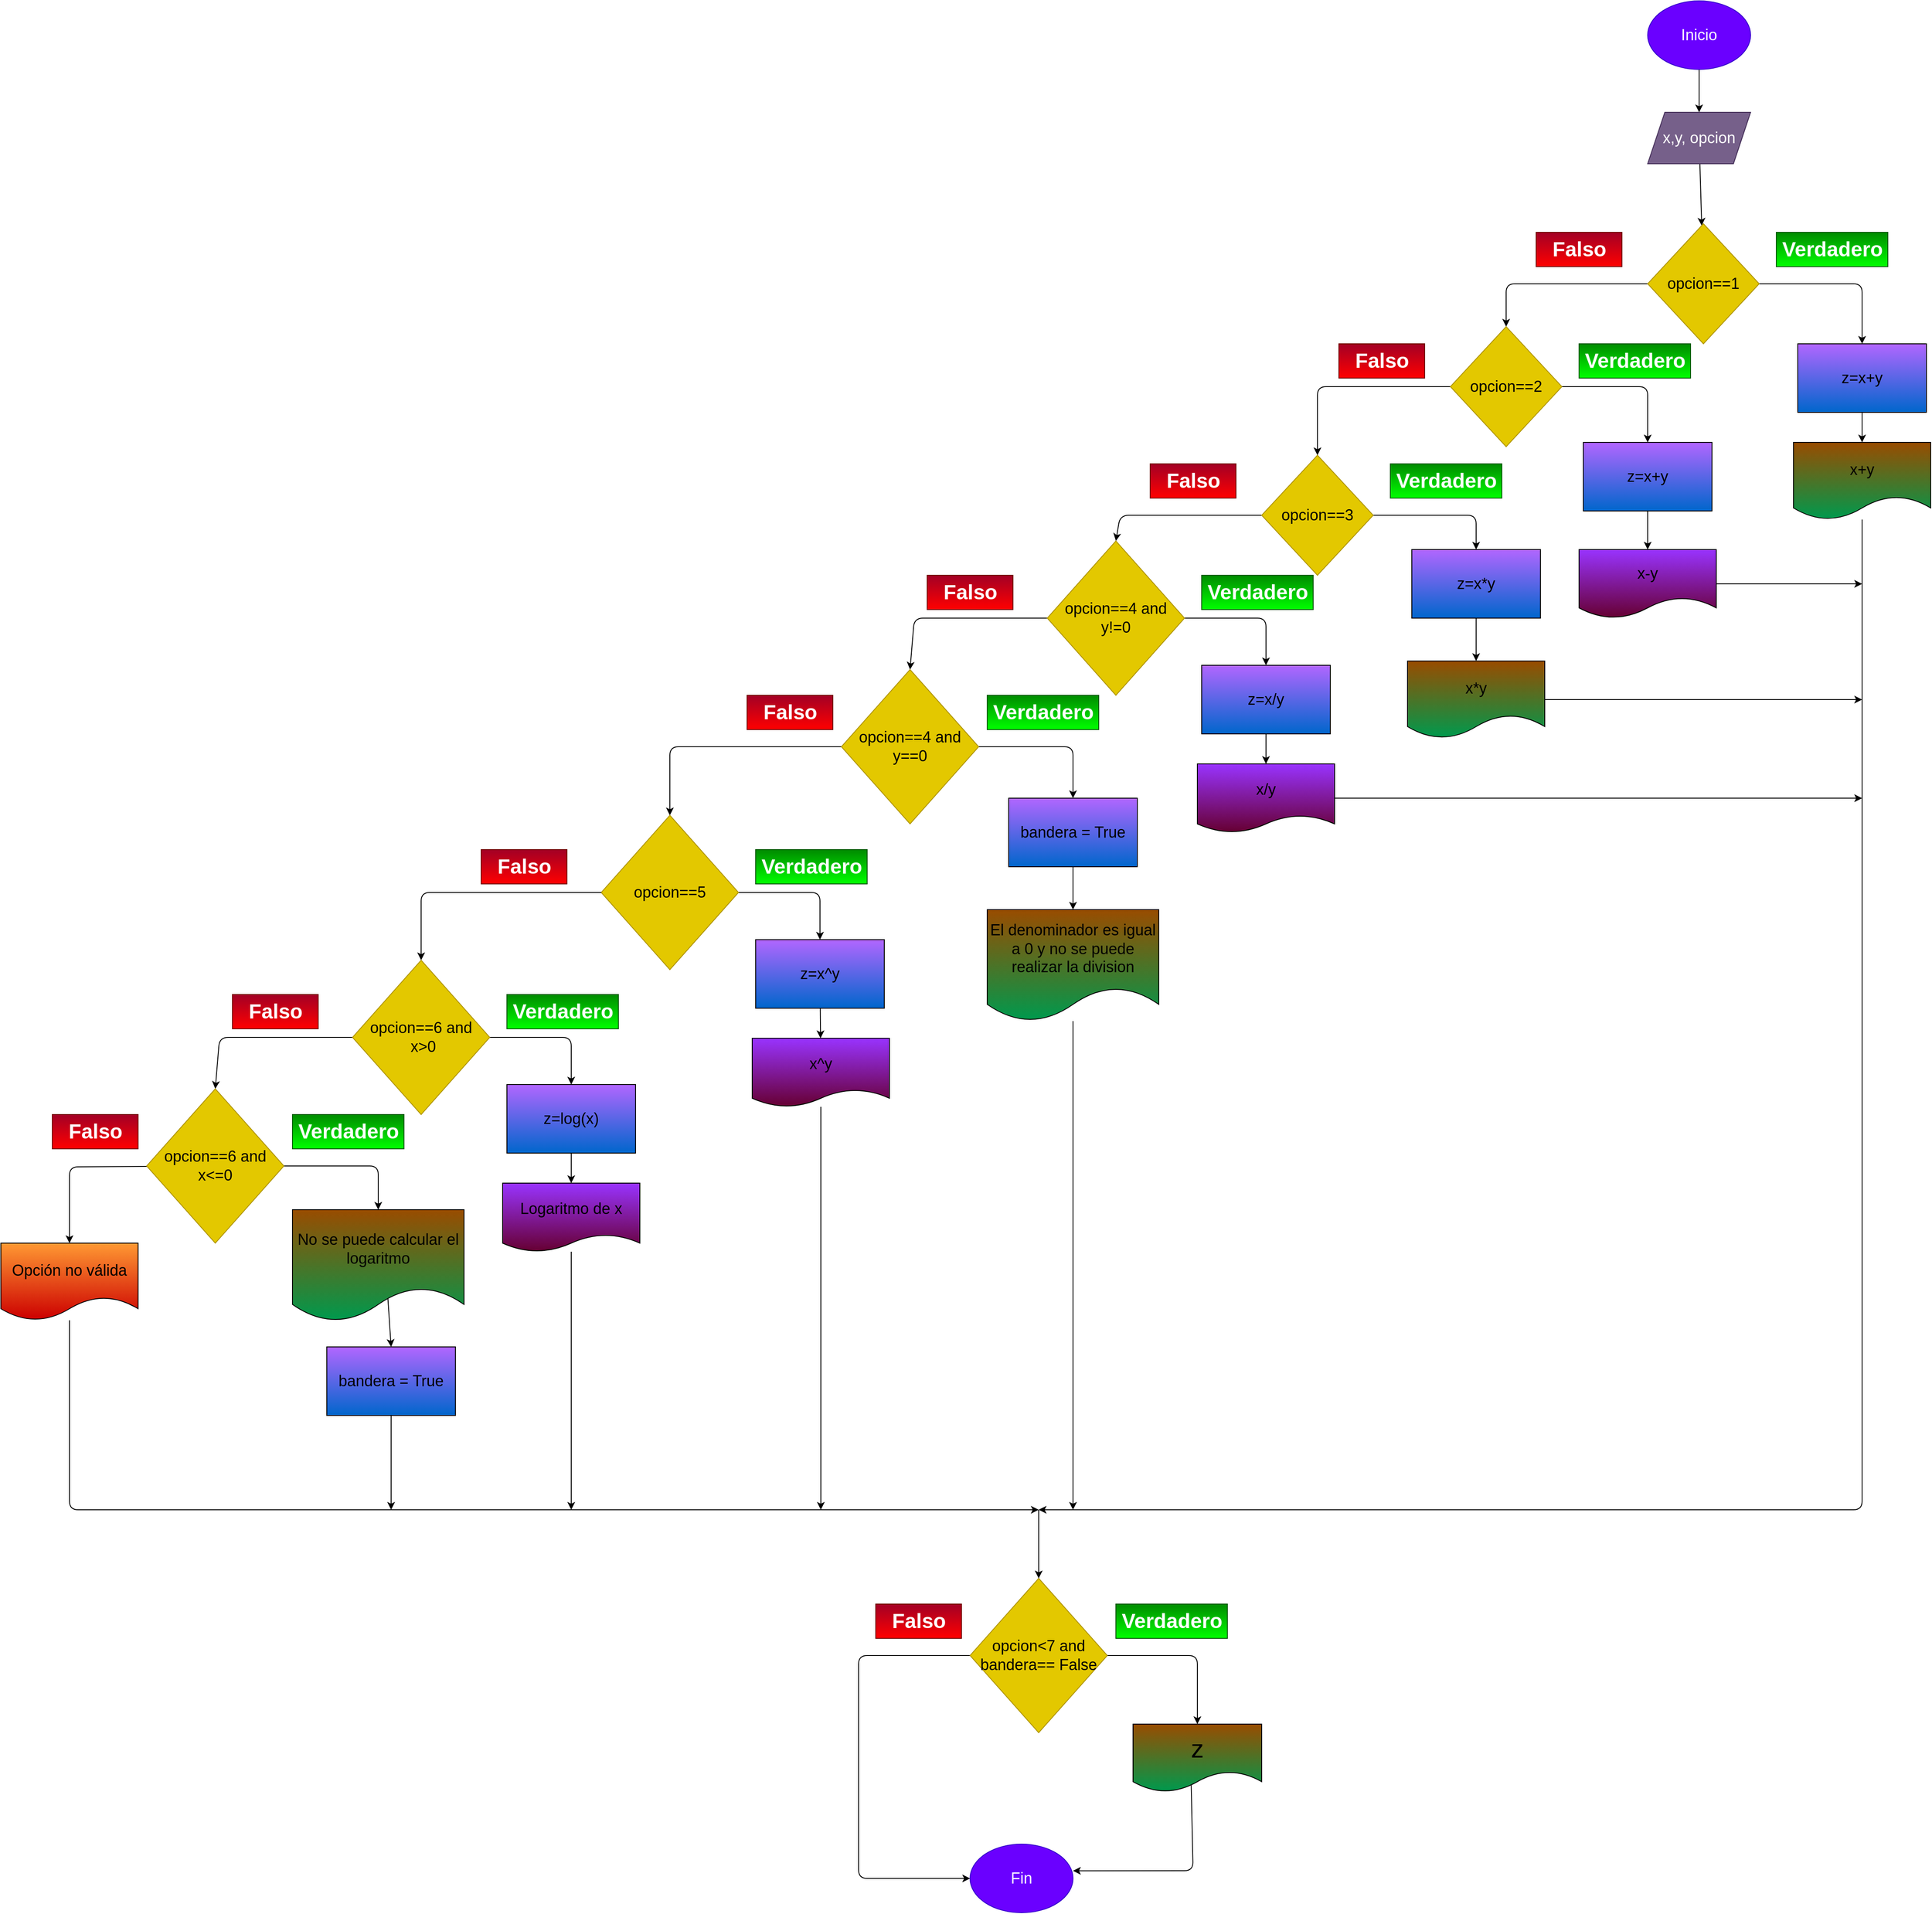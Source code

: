 <mxfile>
    <diagram id="pAi_KdXQo00Ve_mjZ8XZ" name="Página-1">
        <mxGraphModel dx="3285" dy="459" grid="1" gridSize="10" guides="1" tooltips="1" connect="1" arrows="1" fold="1" page="1" pageScale="1" pageWidth="827" pageHeight="1169" math="0" shadow="0">
            <root>
                <mxCell id="0"/>
                <mxCell id="1" parent="0"/>
                <mxCell id="4" value="" style="edgeStyle=none;html=1;fontSize=18;" parent="1" source="2" target="3" edge="1">
                    <mxGeometry relative="1" as="geometry"/>
                </mxCell>
                <mxCell id="2" value="&lt;font style=&quot;font-size: 18px&quot;&gt;Inicio&lt;/font&gt;" style="ellipse;whiteSpace=wrap;html=1;fillColor=#6a00ff;fontColor=#ffffff;strokeColor=#3700CC;" parent="1" vertex="1">
                    <mxGeometry x="250" y="80" width="120" height="80" as="geometry"/>
                </mxCell>
                <mxCell id="6" style="edgeStyle=none;html=1;fontSize=18;" parent="1" source="3" target="5" edge="1">
                    <mxGeometry relative="1" as="geometry"/>
                </mxCell>
                <mxCell id="3" value="&lt;font style=&quot;font-size: 18px&quot;&gt;x,y, opcion&lt;/font&gt;" style="shape=parallelogram;perimeter=parallelogramPerimeter;whiteSpace=wrap;html=1;fixedSize=1;fillColor=#76608a;fontColor=#ffffff;strokeColor=#432D57;" parent="1" vertex="1">
                    <mxGeometry x="250" y="210" width="120" height="60" as="geometry"/>
                </mxCell>
                <mxCell id="21" style="edgeStyle=none;html=1;fontSize=18;entryX=0.5;entryY=0;entryDx=0;entryDy=0;" parent="1" source="5" target="50" edge="1">
                    <mxGeometry relative="1" as="geometry">
                        <Array as="points">
                            <mxPoint x="500" y="410"/>
                        </Array>
                        <mxPoint x="500" y="480" as="targetPoint"/>
                    </mxGeometry>
                </mxCell>
                <mxCell id="28" style="edgeStyle=none;html=1;entryX=0.5;entryY=0;entryDx=0;entryDy=0;" parent="1" source="5" target="27" edge="1">
                    <mxGeometry relative="1" as="geometry">
                        <Array as="points">
                            <mxPoint x="85" y="410"/>
                        </Array>
                    </mxGeometry>
                </mxCell>
                <mxCell id="5" value="opcion==1" style="rhombus;whiteSpace=wrap;html=1;fontSize=18;fillColor=#e3c800;fontColor=#000000;strokeColor=#B09500;" parent="1" vertex="1">
                    <mxGeometry x="250" y="340" width="130" height="140" as="geometry"/>
                </mxCell>
                <mxCell id="30" style="edgeStyle=none;html=1;" parent="1" source="14" edge="1">
                    <mxGeometry relative="1" as="geometry">
                        <mxPoint x="500" y="760" as="targetPoint"/>
                    </mxGeometry>
                </mxCell>
                <mxCell id="14" value="x-y" style="shape=document;whiteSpace=wrap;html=1;boundedLbl=1;fontSize=18;fillColor=#9933FF;gradientColor=#660033;" parent="1" vertex="1">
                    <mxGeometry x="170" y="720" width="160" height="80" as="geometry"/>
                </mxCell>
                <mxCell id="25" style="edgeStyle=none;html=1;fontSize=18;" parent="1" source="15" edge="1">
                    <mxGeometry relative="1" as="geometry">
                        <Array as="points">
                            <mxPoint x="500" y="1840"/>
                        </Array>
                        <mxPoint x="-460" y="1840" as="targetPoint"/>
                    </mxGeometry>
                </mxCell>
                <mxCell id="15" value="x+y" style="shape=document;whiteSpace=wrap;html=1;boundedLbl=1;fontSize=18;gradientColor=#00994D;fillColor=#994C00;" parent="1" vertex="1">
                    <mxGeometry x="420" y="595" width="160" height="90" as="geometry"/>
                </mxCell>
                <mxCell id="16" value="Falso" style="text;strokeColor=#6F0000;fillColor=#a20025;html=1;fontSize=24;fontStyle=1;verticalAlign=middle;align=center;fontColor=#ffffff;gradientColor=#FF0000;" parent="1" vertex="1">
                    <mxGeometry x="120" y="350" width="100" height="40" as="geometry"/>
                </mxCell>
                <mxCell id="17" value="Verdadero" style="text;strokeColor=#005700;fillColor=#008a00;html=1;fontSize=24;fontStyle=1;verticalAlign=middle;align=center;fontColor=#ffffff;gradientColor=#00FF00;" parent="1" vertex="1">
                    <mxGeometry x="400" y="350" width="130" height="40" as="geometry"/>
                </mxCell>
                <mxCell id="23" value="Fin" style="ellipse;whiteSpace=wrap;html=1;fontSize=18;fillColor=#6a00ff;fontColor=#ffffff;strokeColor=#3700CC;direction=west;" parent="1" vertex="1">
                    <mxGeometry x="-540" y="2230" width="120" height="80" as="geometry"/>
                </mxCell>
                <mxCell id="29" style="edgeStyle=none;html=1;entryX=0.5;entryY=0;entryDx=0;entryDy=0;" parent="1" source="27" target="52" edge="1">
                    <mxGeometry relative="1" as="geometry">
                        <Array as="points">
                            <mxPoint x="250" y="530"/>
                        </Array>
                        <mxPoint x="250" y="630" as="targetPoint"/>
                    </mxGeometry>
                </mxCell>
                <mxCell id="41" style="edgeStyle=none;html=1;entryX=0.5;entryY=0;entryDx=0;entryDy=0;" parent="1" source="27" target="33" edge="1">
                    <mxGeometry relative="1" as="geometry">
                        <Array as="points">
                            <mxPoint x="-135" y="530"/>
                        </Array>
                    </mxGeometry>
                </mxCell>
                <mxCell id="27" value="opcion==2" style="rhombus;whiteSpace=wrap;html=1;fontSize=18;fillColor=#e3c800;fontColor=#000000;strokeColor=#B09500;" parent="1" vertex="1">
                    <mxGeometry x="20" y="460" width="130" height="140" as="geometry"/>
                </mxCell>
                <mxCell id="32" style="edgeStyle=none;html=1;entryX=0.5;entryY=0;entryDx=0;entryDy=0;" parent="1" source="33" target="40" edge="1">
                    <mxGeometry relative="1" as="geometry">
                        <Array as="points">
                            <mxPoint x="-365" y="680"/>
                        </Array>
                    </mxGeometry>
                </mxCell>
                <mxCell id="56" style="edgeStyle=none;html=1;entryX=0.5;entryY=0;entryDx=0;entryDy=0;fontSize=18;" parent="1" source="33" target="54" edge="1">
                    <mxGeometry relative="1" as="geometry">
                        <Array as="points">
                            <mxPoint x="50" y="680"/>
                        </Array>
                    </mxGeometry>
                </mxCell>
                <mxCell id="33" value="opcion==3" style="rhombus;whiteSpace=wrap;html=1;fontSize=18;fillColor=#e3c800;fontColor=#000000;strokeColor=#B09500;" parent="1" vertex="1">
                    <mxGeometry x="-200" y="610" width="130" height="140" as="geometry"/>
                </mxCell>
                <mxCell id="34" style="edgeStyle=none;html=1;" parent="1" source="35" edge="1">
                    <mxGeometry relative="1" as="geometry">
                        <mxPoint x="500" y="1010" as="targetPoint"/>
                    </mxGeometry>
                </mxCell>
                <mxCell id="35" value="x/y" style="shape=document;whiteSpace=wrap;html=1;boundedLbl=1;fontSize=18;fillColor=#9933FF;gradientColor=#660033;size=0.25;" parent="1" vertex="1">
                    <mxGeometry x="-275" y="970" width="160" height="80" as="geometry"/>
                </mxCell>
                <mxCell id="45" style="edgeStyle=none;html=1;" parent="1" source="36" edge="1">
                    <mxGeometry relative="1" as="geometry">
                        <mxPoint x="500" y="895" as="targetPoint"/>
                    </mxGeometry>
                </mxCell>
                <mxCell id="36" value="x*y" style="shape=document;whiteSpace=wrap;html=1;boundedLbl=1;fontSize=18;gradientColor=#00994D;fillColor=#994C00;" parent="1" vertex="1">
                    <mxGeometry x="-30" y="850" width="160" height="90" as="geometry"/>
                </mxCell>
                <mxCell id="37" value="Falso" style="text;strokeColor=#6F0000;fillColor=#a20025;html=1;fontSize=24;fontStyle=1;verticalAlign=middle;align=center;fontColor=#ffffff;gradientColor=#FF0000;" parent="1" vertex="1">
                    <mxGeometry x="-330" y="620" width="100" height="40" as="geometry"/>
                </mxCell>
                <mxCell id="38" value="Verdadero" style="text;strokeColor=#005700;fillColor=#008a00;html=1;fontSize=24;fontStyle=1;verticalAlign=middle;align=center;fontColor=#ffffff;gradientColor=#00FF00;" parent="1" vertex="1">
                    <mxGeometry x="-50" y="620" width="130" height="40" as="geometry"/>
                </mxCell>
                <mxCell id="39" style="edgeStyle=none;html=1;entryX=0.5;entryY=0;entryDx=0;entryDy=0;" parent="1" source="40" target="58" edge="1">
                    <mxGeometry relative="1" as="geometry">
                        <Array as="points">
                            <mxPoint x="-195" y="800"/>
                        </Array>
                    </mxGeometry>
                </mxCell>
                <mxCell id="77" style="edgeStyle=none;html=1;entryX=0.5;entryY=0;entryDx=0;entryDy=0;fontSize=18;" parent="1" source="40" target="78" edge="1">
                    <mxGeometry relative="1" as="geometry">
                        <mxPoint x="-605" y="880" as="targetPoint"/>
                        <Array as="points">
                            <mxPoint x="-605" y="800"/>
                        </Array>
                    </mxGeometry>
                </mxCell>
                <mxCell id="40" value="opcion==4 and y!=0" style="rhombus;whiteSpace=wrap;html=1;fontSize=18;fillColor=#e3c800;fontColor=#000000;strokeColor=#B09500;" parent="1" vertex="1">
                    <mxGeometry x="-450" y="710" width="160" height="180" as="geometry"/>
                </mxCell>
                <mxCell id="42" value="Falso" style="text;strokeColor=#6F0000;fillColor=#a20025;html=1;fontSize=24;fontStyle=1;verticalAlign=middle;align=center;fontColor=#ffffff;gradientColor=#FF0000;" parent="1" vertex="1">
                    <mxGeometry x="-110" y="480" width="100" height="40" as="geometry"/>
                </mxCell>
                <mxCell id="43" value="Verdadero" style="text;strokeColor=#005700;fillColor=#008a00;html=1;fontSize=24;fontStyle=1;verticalAlign=middle;align=center;fontColor=#ffffff;gradientColor=#00FF00;" parent="1" vertex="1">
                    <mxGeometry x="170" y="480" width="130" height="40" as="geometry"/>
                </mxCell>
                <mxCell id="101" style="edgeStyle=none;html=1;fontSize=18;" parent="1" source="47" edge="1">
                    <mxGeometry relative="1" as="geometry">
                        <mxPoint x="-460" y="1840" as="targetPoint"/>
                        <Array as="points">
                            <mxPoint x="-1590" y="1840"/>
                        </Array>
                    </mxGeometry>
                </mxCell>
                <mxCell id="47" value="Opción no válida" style="shape=document;whiteSpace=wrap;html=1;boundedLbl=1;fontSize=18;gradientColor=#CC0000;fillColor=#FF9933;" parent="1" vertex="1">
                    <mxGeometry x="-1670" y="1529" width="160" height="90" as="geometry"/>
                </mxCell>
                <mxCell id="51" style="edgeStyle=none;html=1;entryX=0.5;entryY=0;entryDx=0;entryDy=0;fontSize=18;" parent="1" source="50" target="15" edge="1">
                    <mxGeometry relative="1" as="geometry"/>
                </mxCell>
                <mxCell id="50" value="&lt;font style=&quot;font-size: 18px&quot;&gt;z=x+y&lt;/font&gt;" style="rounded=0;whiteSpace=wrap;html=1;gradientColor=#0066CC;fillColor=#B266FF;" parent="1" vertex="1">
                    <mxGeometry x="425" y="480" width="150" height="80" as="geometry"/>
                </mxCell>
                <mxCell id="53" style="edgeStyle=none;html=1;entryX=0.5;entryY=0;entryDx=0;entryDy=0;fontSize=18;" parent="1" source="52" target="14" edge="1">
                    <mxGeometry relative="1" as="geometry"/>
                </mxCell>
                <mxCell id="52" value="&lt;font style=&quot;font-size: 18px&quot;&gt;z=x+y&lt;/font&gt;" style="rounded=0;whiteSpace=wrap;html=1;gradientColor=#0066CC;fillColor=#B266FF;" parent="1" vertex="1">
                    <mxGeometry x="175" y="595" width="150" height="80" as="geometry"/>
                </mxCell>
                <mxCell id="57" style="edgeStyle=none;html=1;fontSize=18;" parent="1" source="54" target="36" edge="1">
                    <mxGeometry relative="1" as="geometry"/>
                </mxCell>
                <mxCell id="54" value="&lt;font style=&quot;font-size: 18px&quot;&gt;z=x*y&lt;/font&gt;" style="rounded=0;whiteSpace=wrap;html=1;gradientColor=#0066CC;fillColor=#B266FF;" parent="1" vertex="1">
                    <mxGeometry x="-25" y="720" width="150" height="80" as="geometry"/>
                </mxCell>
                <mxCell id="59" style="edgeStyle=none;html=1;fontSize=18;" parent="1" source="58" target="35" edge="1">
                    <mxGeometry relative="1" as="geometry"/>
                </mxCell>
                <mxCell id="58" value="&lt;font style=&quot;font-size: 18px&quot;&gt;z=x/y&lt;/font&gt;" style="rounded=0;whiteSpace=wrap;html=1;gradientColor=#0066CC;fillColor=#B266FF;" parent="1" vertex="1">
                    <mxGeometry x="-270" y="855" width="150" height="80" as="geometry"/>
                </mxCell>
                <mxCell id="60" value="Falso" style="text;strokeColor=#6F0000;fillColor=#a20025;html=1;fontSize=24;fontStyle=1;verticalAlign=middle;align=center;fontColor=#ffffff;gradientColor=#FF0000;" parent="1" vertex="1">
                    <mxGeometry x="-590" y="750" width="100" height="40" as="geometry"/>
                </mxCell>
                <mxCell id="61" value="Verdadero" style="text;strokeColor=#005700;fillColor=#008a00;html=1;fontSize=24;fontStyle=1;verticalAlign=middle;align=center;fontColor=#ffffff;gradientColor=#00FF00;" parent="1" vertex="1">
                    <mxGeometry x="-270" y="750" width="130" height="40" as="geometry"/>
                </mxCell>
                <mxCell id="62" style="edgeStyle=none;html=1;entryX=0.5;entryY=0;entryDx=0;entryDy=0;exitX=0;exitY=0.5;exitDx=0;exitDy=0;" parent="1" source="78" target="70" edge="1">
                    <mxGeometry relative="1" as="geometry">
                        <Array as="points">
                            <mxPoint x="-890" y="950"/>
                        </Array>
                        <mxPoint x="-740" y="1000" as="sourcePoint"/>
                    </mxGeometry>
                </mxCell>
                <mxCell id="63" style="edgeStyle=none;html=1;entryX=0.5;entryY=0;entryDx=0;entryDy=0;fontSize=18;exitX=1;exitY=0.5;exitDx=0;exitDy=0;" parent="1" source="78" target="94" edge="1">
                    <mxGeometry relative="1" as="geometry">
                        <Array as="points">
                            <mxPoint x="-420" y="950"/>
                        </Array>
                        <mxPoint x="-540" y="950" as="sourcePoint"/>
                        <mxPoint x="-420" y="990" as="targetPoint"/>
                    </mxGeometry>
                </mxCell>
                <mxCell id="105" style="edgeStyle=none;html=1;fontSize=18;" parent="1" source="65" edge="1">
                    <mxGeometry relative="1" as="geometry">
                        <mxPoint x="-714" y="1840" as="targetPoint"/>
                    </mxGeometry>
                </mxCell>
                <mxCell id="65" value="x^y" style="shape=document;whiteSpace=wrap;html=1;boundedLbl=1;fontSize=18;fillColor=#9933FF;gradientColor=#660033;size=0.25;" parent="1" vertex="1">
                    <mxGeometry x="-794" y="1290" width="160" height="80" as="geometry"/>
                </mxCell>
                <mxCell id="106" style="edgeStyle=none;html=1;fontSize=18;" parent="1" source="66" edge="1">
                    <mxGeometry relative="1" as="geometry">
                        <mxPoint x="-420" y="1840" as="targetPoint"/>
                    </mxGeometry>
                </mxCell>
                <mxCell id="66" value="El denominador es igual a 0 y no se puede realizar la division" style="shape=document;whiteSpace=wrap;html=1;boundedLbl=1;fontSize=18;gradientColor=#00994D;fillColor=#994C00;" parent="1" vertex="1">
                    <mxGeometry x="-520" y="1140" width="200" height="130" as="geometry"/>
                </mxCell>
                <mxCell id="67" value="Falso" style="text;strokeColor=#6F0000;fillColor=#a20025;html=1;fontSize=24;fontStyle=1;verticalAlign=middle;align=center;fontColor=#ffffff;gradientColor=#FF0000;" parent="1" vertex="1">
                    <mxGeometry x="-800" y="890" width="100" height="40" as="geometry"/>
                </mxCell>
                <mxCell id="68" value="Verdadero" style="text;strokeColor=#005700;fillColor=#008a00;html=1;fontSize=24;fontStyle=1;verticalAlign=middle;align=center;fontColor=#ffffff;gradientColor=#00FF00;" parent="1" vertex="1">
                    <mxGeometry x="-520" y="890" width="130" height="40" as="geometry"/>
                </mxCell>
                <mxCell id="69" style="edgeStyle=none;html=1;entryX=0.5;entryY=0;entryDx=0;entryDy=0;" parent="1" source="70" target="74" edge="1">
                    <mxGeometry relative="1" as="geometry">
                        <Array as="points">
                            <mxPoint x="-715" y="1120"/>
                        </Array>
                    </mxGeometry>
                </mxCell>
                <mxCell id="70" value="opcion==5" style="rhombus;whiteSpace=wrap;html=1;fontSize=18;fillColor=#e3c800;fontColor=#000000;strokeColor=#B09500;" parent="1" vertex="1">
                    <mxGeometry x="-970" y="1030" width="160" height="180" as="geometry"/>
                </mxCell>
                <mxCell id="73" style="edgeStyle=none;html=1;fontSize=18;" parent="1" source="74" target="65" edge="1">
                    <mxGeometry relative="1" as="geometry"/>
                </mxCell>
                <mxCell id="74" value="&lt;font style=&quot;font-size: 18px&quot;&gt;z=x^y&lt;/font&gt;" style="rounded=0;whiteSpace=wrap;html=1;gradientColor=#0066CC;fillColor=#B266FF;" parent="1" vertex="1">
                    <mxGeometry x="-790" y="1175" width="150" height="80" as="geometry"/>
                </mxCell>
                <mxCell id="75" value="Falso" style="text;strokeColor=#6F0000;fillColor=#a20025;html=1;fontSize=24;fontStyle=1;verticalAlign=middle;align=center;fontColor=#ffffff;gradientColor=#FF0000;" parent="1" vertex="1">
                    <mxGeometry x="-1110" y="1070" width="100" height="40" as="geometry"/>
                </mxCell>
                <mxCell id="76" value="Verdadero" style="text;strokeColor=#005700;fillColor=#008a00;html=1;fontSize=24;fontStyle=1;verticalAlign=middle;align=center;fontColor=#ffffff;gradientColor=#00FF00;" parent="1" vertex="1">
                    <mxGeometry x="-790" y="1070" width="130" height="40" as="geometry"/>
                </mxCell>
                <mxCell id="78" value="opcion==4 and y==0" style="rhombus;whiteSpace=wrap;html=1;fontSize=18;fillColor=#e3c800;fontColor=#000000;strokeColor=#B09500;" parent="1" vertex="1">
                    <mxGeometry x="-690" y="860" width="160" height="180" as="geometry"/>
                </mxCell>
                <mxCell id="80" style="edgeStyle=none;html=1;entryX=0.5;entryY=0;entryDx=0;entryDy=0;exitX=0;exitY=0.5;exitDx=0;exitDy=0;" parent="1" source="70" target="84" edge="1">
                    <mxGeometry relative="1" as="geometry">
                        <Array as="points">
                            <mxPoint x="-1180" y="1120"/>
                        </Array>
                        <mxPoint x="-1010" y="1169" as="sourcePoint"/>
                    </mxGeometry>
                </mxCell>
                <mxCell id="104" style="edgeStyle=none;html=1;fontSize=18;" parent="1" source="81" edge="1">
                    <mxGeometry relative="1" as="geometry">
                        <mxPoint x="-1005" y="1840" as="targetPoint"/>
                    </mxGeometry>
                </mxCell>
                <mxCell id="81" value="Logaritmo de x" style="shape=document;whiteSpace=wrap;html=1;boundedLbl=1;fontSize=18;fillColor=#9933FF;gradientColor=#660033;size=0.25;" parent="1" vertex="1">
                    <mxGeometry x="-1085" y="1459" width="160" height="80" as="geometry"/>
                </mxCell>
                <mxCell id="82" style="edgeStyle=none;html=1;entryX=0.5;entryY=0;entryDx=0;entryDy=0;" parent="1" source="84" target="86" edge="1">
                    <mxGeometry relative="1" as="geometry">
                        <Array as="points">
                            <mxPoint x="-1005" y="1289"/>
                        </Array>
                    </mxGeometry>
                </mxCell>
                <mxCell id="83" style="edgeStyle=none;html=1;entryX=0.5;entryY=0;entryDx=0;entryDy=0;fontSize=18;" parent="1" source="84" target="93" edge="1">
                    <mxGeometry relative="1" as="geometry">
                        <mxPoint x="-1415" y="1369" as="targetPoint"/>
                        <Array as="points">
                            <mxPoint x="-1415" y="1289"/>
                        </Array>
                    </mxGeometry>
                </mxCell>
                <mxCell id="84" value="opcion==6 and&lt;br&gt;&amp;nbsp;x&amp;gt;0" style="rhombus;whiteSpace=wrap;html=1;fontSize=18;fillColor=#e3c800;fontColor=#000000;strokeColor=#B09500;" parent="1" vertex="1">
                    <mxGeometry x="-1260" y="1199" width="160" height="180" as="geometry"/>
                </mxCell>
                <mxCell id="85" style="edgeStyle=none;html=1;fontSize=18;" parent="1" source="86" target="81" edge="1">
                    <mxGeometry relative="1" as="geometry"/>
                </mxCell>
                <mxCell id="86" value="&lt;font style=&quot;font-size: 18px&quot;&gt;z=log(x)&lt;/font&gt;" style="rounded=0;whiteSpace=wrap;html=1;gradientColor=#0066CC;fillColor=#B266FF;" parent="1" vertex="1">
                    <mxGeometry x="-1080" y="1344" width="150" height="80" as="geometry"/>
                </mxCell>
                <mxCell id="87" value="Falso" style="text;strokeColor=#6F0000;fillColor=#a20025;html=1;fontSize=24;fontStyle=1;verticalAlign=middle;align=center;fontColor=#ffffff;gradientColor=#FF0000;" parent="1" vertex="1">
                    <mxGeometry x="-1400" y="1239" width="100" height="40" as="geometry"/>
                </mxCell>
                <mxCell id="88" value="Verdadero" style="text;strokeColor=#005700;fillColor=#008a00;html=1;fontSize=24;fontStyle=1;verticalAlign=middle;align=center;fontColor=#ffffff;gradientColor=#00FF00;" parent="1" vertex="1">
                    <mxGeometry x="-1080" y="1239" width="130" height="40" as="geometry"/>
                </mxCell>
                <mxCell id="89" style="edgeStyle=none;html=1;entryX=0.5;entryY=0;entryDx=0;entryDy=0;fontSize=18;exitX=1;exitY=0.5;exitDx=0;exitDy=0;" parent="1" source="93" target="90" edge="1">
                    <mxGeometry relative="1" as="geometry">
                        <Array as="points">
                            <mxPoint x="-1230" y="1439"/>
                        </Array>
                        <mxPoint x="-1350" y="1439" as="sourcePoint"/>
                        <mxPoint x="-1230" y="1479" as="targetPoint"/>
                    </mxGeometry>
                </mxCell>
                <mxCell id="99" style="edgeStyle=none;html=1;entryX=0.5;entryY=0;entryDx=0;entryDy=0;fontSize=18;exitX=0.556;exitY=0.792;exitDx=0;exitDy=0;exitPerimeter=0;" parent="1" source="90" target="98" edge="1">
                    <mxGeometry relative="1" as="geometry"/>
                </mxCell>
                <mxCell id="90" value="No se puede calcular el logaritmo" style="shape=document;whiteSpace=wrap;html=1;boundedLbl=1;fontSize=18;gradientColor=#00994D;fillColor=#994C00;" parent="1" vertex="1">
                    <mxGeometry x="-1330" y="1490" width="200" height="130" as="geometry"/>
                </mxCell>
                <mxCell id="91" value="Falso" style="text;strokeColor=#6F0000;fillColor=#a20025;html=1;fontSize=24;fontStyle=1;verticalAlign=middle;align=center;fontColor=#ffffff;gradientColor=#FF0000;" parent="1" vertex="1">
                    <mxGeometry x="-1610" y="1379" width="100" height="40" as="geometry"/>
                </mxCell>
                <mxCell id="92" value="Verdadero" style="text;strokeColor=#005700;fillColor=#008a00;html=1;fontSize=24;fontStyle=1;verticalAlign=middle;align=center;fontColor=#ffffff;gradientColor=#00FF00;" parent="1" vertex="1">
                    <mxGeometry x="-1330" y="1379" width="130" height="40" as="geometry"/>
                </mxCell>
                <mxCell id="100" style="edgeStyle=none;html=1;entryX=0.5;entryY=0;entryDx=0;entryDy=0;fontSize=18;" parent="1" source="93" target="47" edge="1">
                    <mxGeometry relative="1" as="geometry">
                        <Array as="points">
                            <mxPoint x="-1590" y="1440"/>
                        </Array>
                    </mxGeometry>
                </mxCell>
                <mxCell id="93" value="opcion==6 and x&amp;lt;=0" style="rhombus;whiteSpace=wrap;html=1;fontSize=18;fillColor=#e3c800;fontColor=#000000;strokeColor=#B09500;" parent="1" vertex="1">
                    <mxGeometry x="-1500" y="1349" width="160" height="180" as="geometry"/>
                </mxCell>
                <mxCell id="95" style="edgeStyle=none;html=1;entryX=0.5;entryY=0;entryDx=0;entryDy=0;fontSize=18;" parent="1" source="94" target="66" edge="1">
                    <mxGeometry relative="1" as="geometry"/>
                </mxCell>
                <mxCell id="94" value="&lt;font style=&quot;font-size: 18px&quot;&gt;bandera = True&lt;/font&gt;" style="rounded=0;whiteSpace=wrap;html=1;gradientColor=#0066CC;fillColor=#B266FF;" parent="1" vertex="1">
                    <mxGeometry x="-495" y="1010" width="150" height="80" as="geometry"/>
                </mxCell>
                <mxCell id="102" style="edgeStyle=none;html=1;fontSize=18;" parent="1" source="98" edge="1">
                    <mxGeometry relative="1" as="geometry">
                        <mxPoint x="-1215" y="1840" as="targetPoint"/>
                    </mxGeometry>
                </mxCell>
                <mxCell id="98" value="&lt;font style=&quot;font-size: 18px&quot;&gt;bandera = True&lt;/font&gt;" style="rounded=0;whiteSpace=wrap;html=1;gradientColor=#0066CC;fillColor=#B266FF;" parent="1" vertex="1">
                    <mxGeometry x="-1290" y="1650" width="150" height="80" as="geometry"/>
                </mxCell>
                <mxCell id="109" style="edgeStyle=none;html=1;entryX=0.5;entryY=0;entryDx=0;entryDy=0;fontSize=18;exitX=1;exitY=0.5;exitDx=0;exitDy=0;" parent="1" source="115" target="111" edge="1">
                    <mxGeometry relative="1" as="geometry">
                        <Array as="points">
                            <mxPoint x="-275" y="2010"/>
                        </Array>
                        <mxPoint x="-390" y="2010" as="sourcePoint"/>
                        <mxPoint x="-270" y="2050" as="targetPoint"/>
                    </mxGeometry>
                </mxCell>
                <mxCell id="117" style="edgeStyle=none;html=1;fontSize=18;entryX=0;entryY=0.611;entryDx=0;entryDy=0;entryPerimeter=0;exitX=0.452;exitY=0.899;exitDx=0;exitDy=0;exitPerimeter=0;" parent="1" source="111" target="23" edge="1">
                    <mxGeometry relative="1" as="geometry">
                        <mxPoint x="-290" y="2350" as="targetPoint"/>
                        <Array as="points">
                            <mxPoint x="-280" y="2261"/>
                        </Array>
                    </mxGeometry>
                </mxCell>
                <mxCell id="111" value="&lt;font style=&quot;font-size: 30px&quot;&gt;z&lt;br&gt;&lt;/font&gt;" style="shape=document;whiteSpace=wrap;html=1;boundedLbl=1;fontSize=18;gradientColor=#00994D;fillColor=#994C00;" parent="1" vertex="1">
                    <mxGeometry x="-350" y="2090" width="150" height="79" as="geometry"/>
                </mxCell>
                <mxCell id="112" value="Falso" style="text;strokeColor=#6F0000;fillColor=#a20025;html=1;fontSize=24;fontStyle=1;verticalAlign=middle;align=center;fontColor=#ffffff;gradientColor=#FF0000;" parent="1" vertex="1">
                    <mxGeometry x="-650" y="1950" width="100" height="40" as="geometry"/>
                </mxCell>
                <mxCell id="113" value="Verdadero" style="text;strokeColor=#005700;fillColor=#008a00;html=1;fontSize=24;fontStyle=1;verticalAlign=middle;align=center;fontColor=#ffffff;gradientColor=#00FF00;" parent="1" vertex="1">
                    <mxGeometry x="-370" y="1950" width="130" height="40" as="geometry"/>
                </mxCell>
                <mxCell id="118" style="edgeStyle=none;html=1;entryX=1;entryY=0.5;entryDx=0;entryDy=0;fontSize=18;" parent="1" source="115" target="23" edge="1">
                    <mxGeometry relative="1" as="geometry">
                        <Array as="points">
                            <mxPoint x="-670" y="2010"/>
                            <mxPoint x="-670" y="2270"/>
                        </Array>
                    </mxGeometry>
                </mxCell>
                <mxCell id="115" value="opcion&amp;lt;7 and bandera== False" style="rhombus;whiteSpace=wrap;html=1;fontSize=18;fillColor=#e3c800;fontColor=#000000;strokeColor=#B09500;" parent="1" vertex="1">
                    <mxGeometry x="-540" y="1920" width="160" height="180" as="geometry"/>
                </mxCell>
                <mxCell id="119" value="" style="endArrow=classic;html=1;fontSize=30;entryX=0.5;entryY=0;entryDx=0;entryDy=0;" parent="1" target="115" edge="1">
                    <mxGeometry width="50" height="50" relative="1" as="geometry">
                        <mxPoint x="-460" y="1840" as="sourcePoint"/>
                        <mxPoint x="-410" y="2050" as="targetPoint"/>
                    </mxGeometry>
                </mxCell>
            </root>
        </mxGraphModel>
    </diagram>
</mxfile>